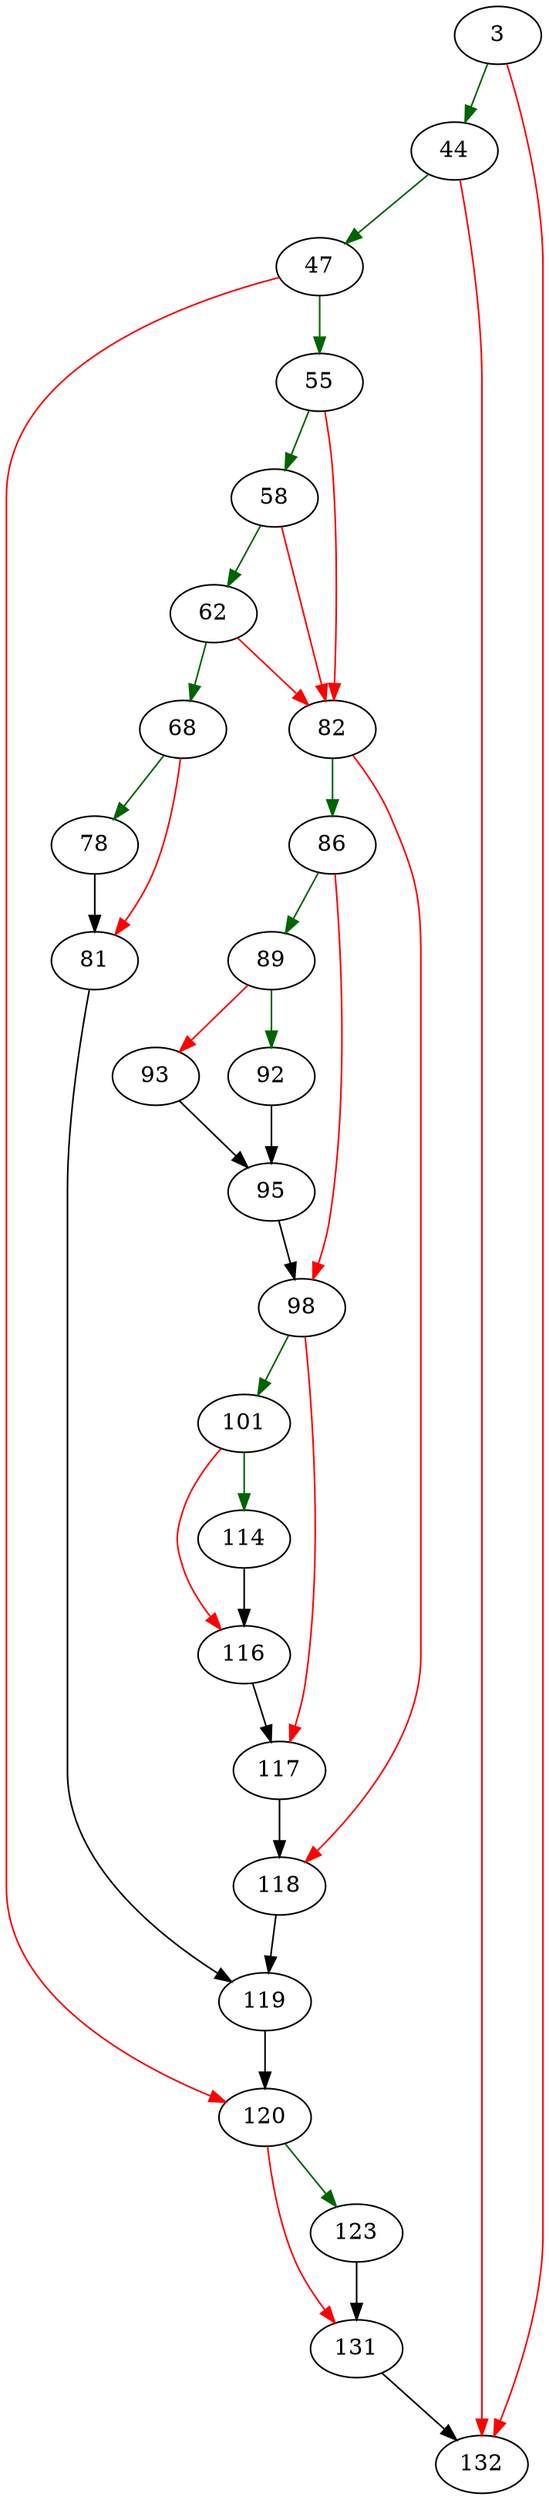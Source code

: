 strict digraph "renameTableTest" {
	// Node definitions.
	3 [entry=true];
	44;
	132;
	47;
	55;
	120;
	58;
	82;
	62;
	68;
	78;
	81;
	119;
	86;
	118;
	89;
	98;
	92;
	93;
	95;
	101;
	117;
	114;
	116;
	123;
	131;

	// Edge definitions.
	3 -> 44 [
		color=darkgreen
		cond=true
	];
	3 -> 132 [
		color=red
		cond=false
	];
	44 -> 132 [
		color=red
		cond=false
	];
	44 -> 47 [
		color=darkgreen
		cond=true
	];
	47 -> 55 [
		color=darkgreen
		cond=true
	];
	47 -> 120 [
		color=red
		cond=false
	];
	55 -> 58 [
		color=darkgreen
		cond=true
	];
	55 -> 82 [
		color=red
		cond=false
	];
	120 -> 123 [
		color=darkgreen
		cond=true
	];
	120 -> 131 [
		color=red
		cond=false
	];
	58 -> 82 [
		color=red
		cond=false
	];
	58 -> 62 [
		color=darkgreen
		cond=true
	];
	82 -> 86 [
		color=darkgreen
		cond=true
	];
	82 -> 118 [
		color=red
		cond=false
	];
	62 -> 82 [
		color=red
		cond=false
	];
	62 -> 68 [
		color=darkgreen
		cond=true
	];
	68 -> 78 [
		color=darkgreen
		cond=true
	];
	68 -> 81 [
		color=red
		cond=false
	];
	78 -> 81;
	81 -> 119;
	119 -> 120;
	86 -> 89 [
		color=darkgreen
		cond=true
	];
	86 -> 98 [
		color=red
		cond=false
	];
	118 -> 119;
	89 -> 92 [
		color=darkgreen
		cond=true
	];
	89 -> 93 [
		color=red
		cond=false
	];
	98 -> 101 [
		color=darkgreen
		cond=true
	];
	98 -> 117 [
		color=red
		cond=false
	];
	92 -> 95;
	93 -> 95;
	95 -> 98;
	101 -> 114 [
		color=darkgreen
		cond=true
	];
	101 -> 116 [
		color=red
		cond=false
	];
	117 -> 118;
	114 -> 116;
	116 -> 117;
	123 -> 131;
	131 -> 132;
}